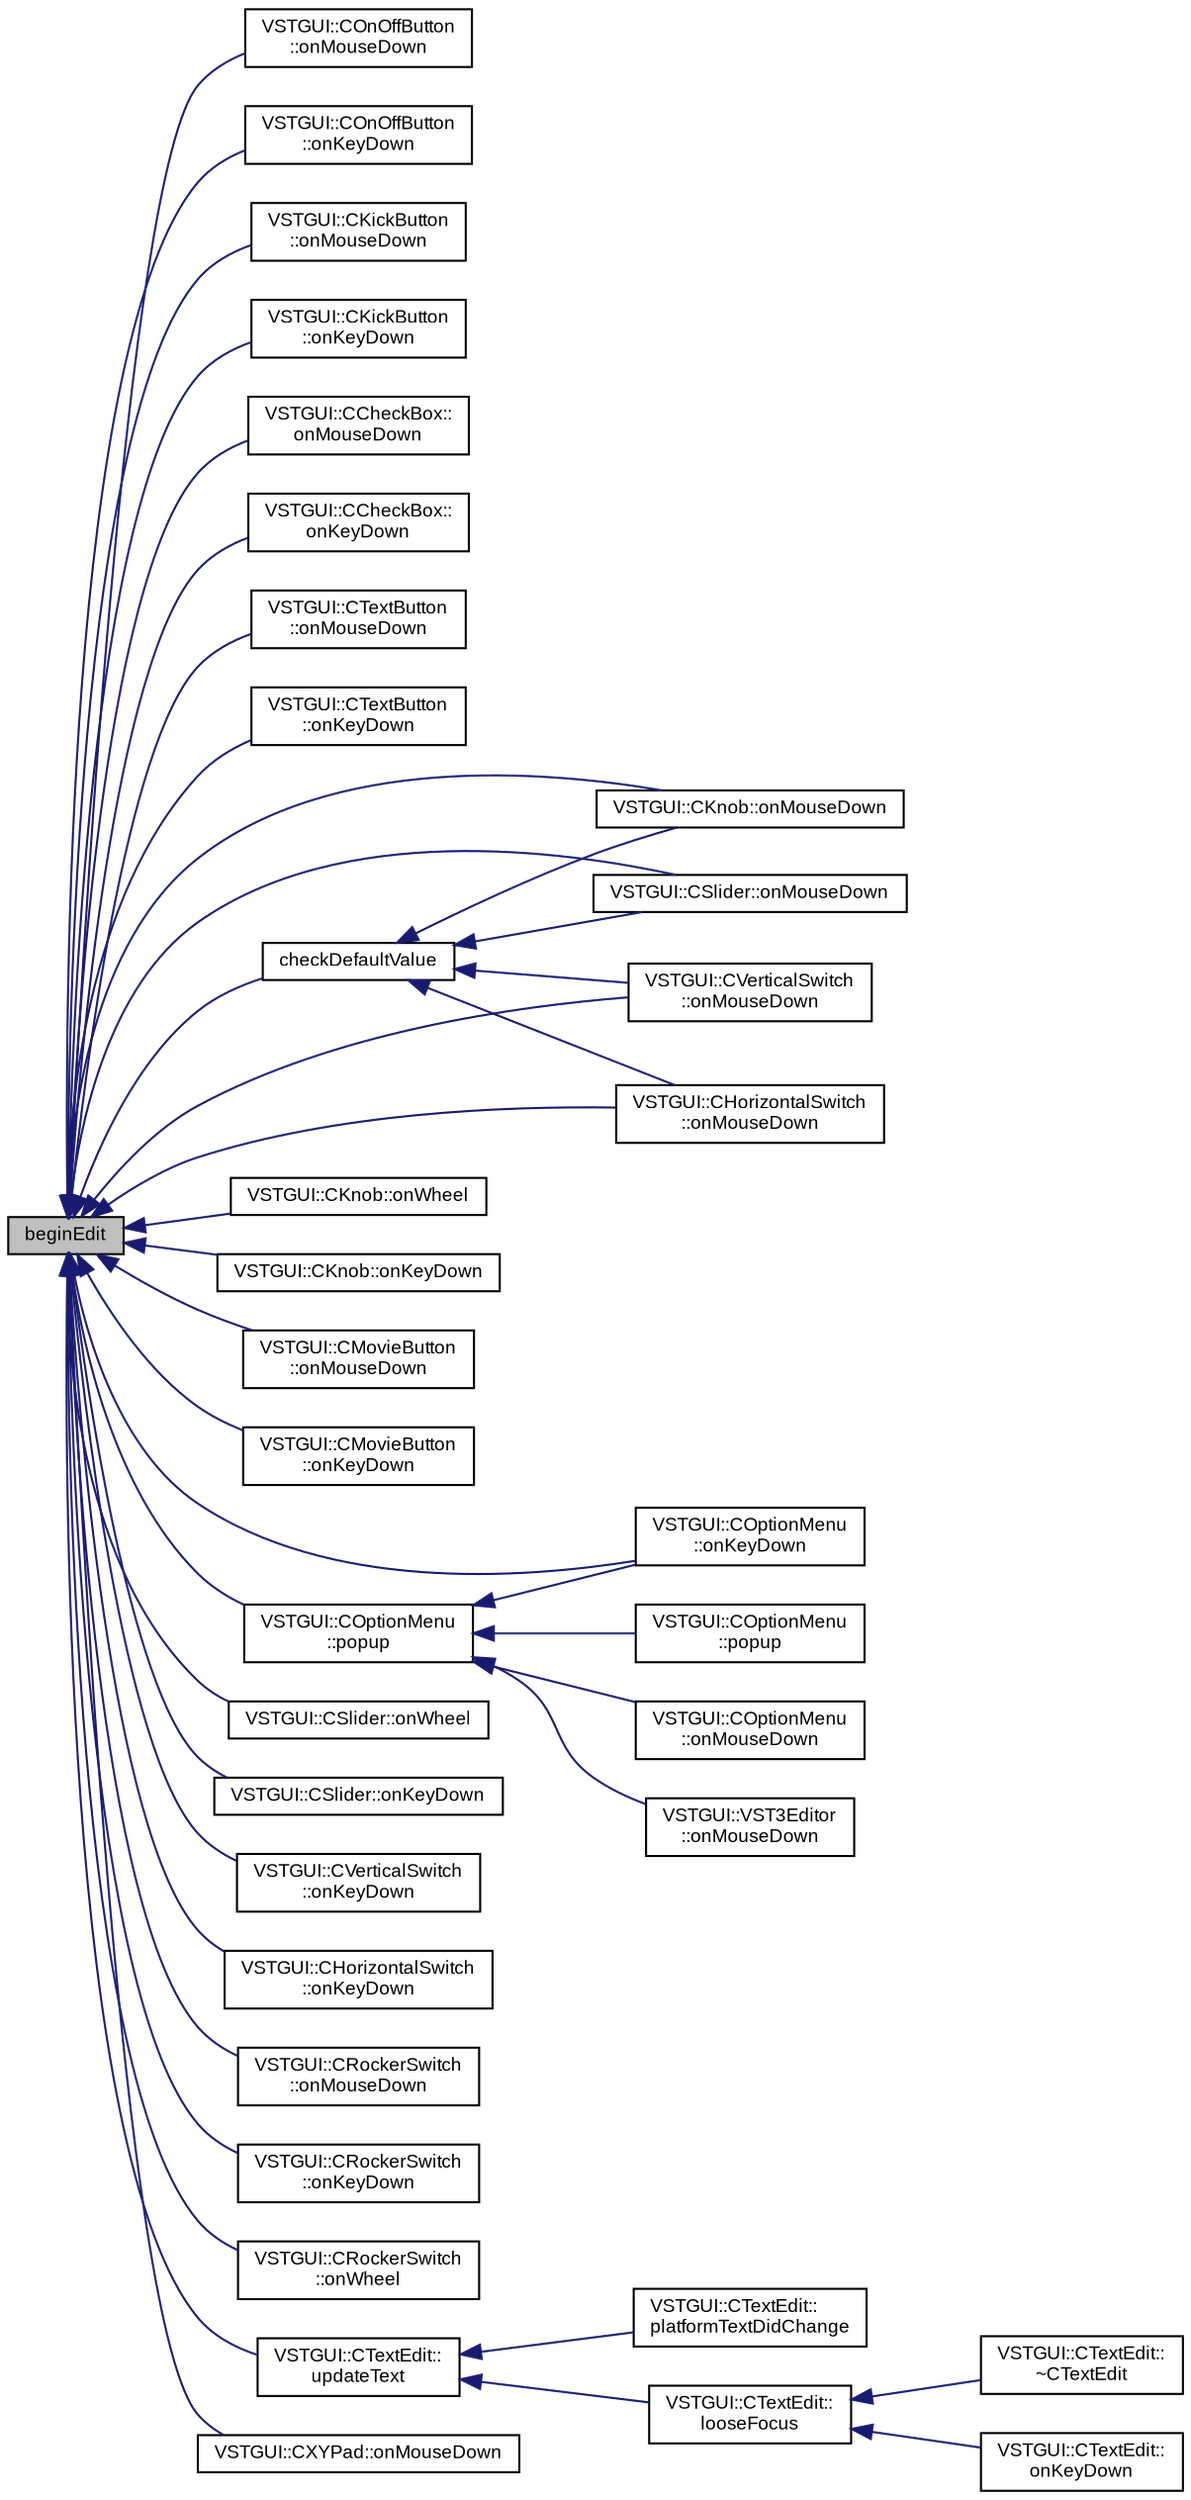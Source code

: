 digraph "beginEdit"
{
  bgcolor="transparent";
  edge [fontname="Arial",fontsize="9",labelfontname="Arial",labelfontsize="9"];
  node [fontname="Arial",fontsize="9",shape=record];
  rankdir="LR";
  Node1 [label="beginEdit",height=0.2,width=0.4,color="black", fillcolor="grey75", style="filled" fontcolor="black"];
  Node1 -> Node2 [dir="back",color="midnightblue",fontsize="9",style="solid",fontname="Arial"];
  Node2 [label="VSTGUI::COnOffButton\l::onMouseDown",height=0.2,width=0.4,color="black",URL="$class_v_s_t_g_u_i_1_1_c_on_off_button.html#af5e4151d575380ad56bf87893631f03d",tooltip="called when a mouse down event occurs "];
  Node1 -> Node3 [dir="back",color="midnightblue",fontsize="9",style="solid",fontname="Arial"];
  Node3 [label="VSTGUI::COnOffButton\l::onKeyDown",height=0.2,width=0.4,color="black",URL="$class_v_s_t_g_u_i_1_1_c_on_off_button.html#ab3e92822dfb33fc98af5cc4d4d65768d",tooltip="called if a key down event occurs and this view has focus "];
  Node1 -> Node4 [dir="back",color="midnightblue",fontsize="9",style="solid",fontname="Arial"];
  Node4 [label="VSTGUI::CKickButton\l::onMouseDown",height=0.2,width=0.4,color="black",URL="$class_v_s_t_g_u_i_1_1_c_kick_button.html#af5e4151d575380ad56bf87893631f03d",tooltip="called when a mouse down event occurs "];
  Node1 -> Node5 [dir="back",color="midnightblue",fontsize="9",style="solid",fontname="Arial"];
  Node5 [label="VSTGUI::CKickButton\l::onKeyDown",height=0.2,width=0.4,color="black",URL="$class_v_s_t_g_u_i_1_1_c_kick_button.html#ab3e92822dfb33fc98af5cc4d4d65768d",tooltip="called if a key down event occurs and this view has focus "];
  Node1 -> Node6 [dir="back",color="midnightblue",fontsize="9",style="solid",fontname="Arial"];
  Node6 [label="VSTGUI::CCheckBox::\lonMouseDown",height=0.2,width=0.4,color="black",URL="$class_v_s_t_g_u_i_1_1_c_check_box.html#af5e4151d575380ad56bf87893631f03d",tooltip="called when a mouse down event occurs "];
  Node1 -> Node7 [dir="back",color="midnightblue",fontsize="9",style="solid",fontname="Arial"];
  Node7 [label="VSTGUI::CCheckBox::\lonKeyDown",height=0.2,width=0.4,color="black",URL="$class_v_s_t_g_u_i_1_1_c_check_box.html#ab3e92822dfb33fc98af5cc4d4d65768d",tooltip="called if a key down event occurs and this view has focus "];
  Node1 -> Node8 [dir="back",color="midnightblue",fontsize="9",style="solid",fontname="Arial"];
  Node8 [label="VSTGUI::CTextButton\l::onMouseDown",height=0.2,width=0.4,color="black",URL="$class_v_s_t_g_u_i_1_1_c_text_button.html#af5e4151d575380ad56bf87893631f03d",tooltip="called when a mouse down event occurs "];
  Node1 -> Node9 [dir="back",color="midnightblue",fontsize="9",style="solid",fontname="Arial"];
  Node9 [label="VSTGUI::CTextButton\l::onKeyDown",height=0.2,width=0.4,color="black",URL="$class_v_s_t_g_u_i_1_1_c_text_button.html#ab3e92822dfb33fc98af5cc4d4d65768d",tooltip="called if a key down event occurs and this view has focus "];
  Node1 -> Node10 [dir="back",color="midnightblue",fontsize="9",style="solid",fontname="Arial"];
  Node10 [label="checkDefaultValue",height=0.2,width=0.4,color="black",URL="$class_v_s_t_g_u_i_1_1_c_control.html#a5b0ed7ded11a5b04a43b49dd15a85190"];
  Node10 -> Node11 [dir="back",color="midnightblue",fontsize="9",style="solid",fontname="Arial"];
  Node11 [label="VSTGUI::CKnob::onMouseDown",height=0.2,width=0.4,color="black",URL="$class_v_s_t_g_u_i_1_1_c_knob.html#af5e4151d575380ad56bf87893631f03d",tooltip="called when a mouse down event occurs "];
  Node10 -> Node12 [dir="back",color="midnightblue",fontsize="9",style="solid",fontname="Arial"];
  Node12 [label="VSTGUI::CSlider::onMouseDown",height=0.2,width=0.4,color="black",URL="$class_v_s_t_g_u_i_1_1_c_slider.html#af5e4151d575380ad56bf87893631f03d",tooltip="called when a mouse down event occurs "];
  Node10 -> Node13 [dir="back",color="midnightblue",fontsize="9",style="solid",fontname="Arial"];
  Node13 [label="VSTGUI::CVerticalSwitch\l::onMouseDown",height=0.2,width=0.4,color="black",URL="$class_v_s_t_g_u_i_1_1_c_vertical_switch.html#af5e4151d575380ad56bf87893631f03d",tooltip="called when a mouse down event occurs "];
  Node10 -> Node14 [dir="back",color="midnightblue",fontsize="9",style="solid",fontname="Arial"];
  Node14 [label="VSTGUI::CHorizontalSwitch\l::onMouseDown",height=0.2,width=0.4,color="black",URL="$class_v_s_t_g_u_i_1_1_c_horizontal_switch.html#af5e4151d575380ad56bf87893631f03d",tooltip="called when a mouse down event occurs "];
  Node1 -> Node11 [dir="back",color="midnightblue",fontsize="9",style="solid",fontname="Arial"];
  Node1 -> Node15 [dir="back",color="midnightblue",fontsize="9",style="solid",fontname="Arial"];
  Node15 [label="VSTGUI::CKnob::onWheel",height=0.2,width=0.4,color="black",URL="$class_v_s_t_g_u_i_1_1_c_knob.html#aff7d0cc32cff2cc6fb023b227c9f6cb4",tooltip="called if a mouse wheel event is happening over this view "];
  Node1 -> Node16 [dir="back",color="midnightblue",fontsize="9",style="solid",fontname="Arial"];
  Node16 [label="VSTGUI::CKnob::onKeyDown",height=0.2,width=0.4,color="black",URL="$class_v_s_t_g_u_i_1_1_c_knob.html#ab3e92822dfb33fc98af5cc4d4d65768d",tooltip="called if a key down event occurs and this view has focus "];
  Node1 -> Node17 [dir="back",color="midnightblue",fontsize="9",style="solid",fontname="Arial"];
  Node17 [label="VSTGUI::CMovieButton\l::onMouseDown",height=0.2,width=0.4,color="black",URL="$class_v_s_t_g_u_i_1_1_c_movie_button.html#af5e4151d575380ad56bf87893631f03d",tooltip="called when a mouse down event occurs "];
  Node1 -> Node18 [dir="back",color="midnightblue",fontsize="9",style="solid",fontname="Arial"];
  Node18 [label="VSTGUI::CMovieButton\l::onKeyDown",height=0.2,width=0.4,color="black",URL="$class_v_s_t_g_u_i_1_1_c_movie_button.html#ab3e92822dfb33fc98af5cc4d4d65768d",tooltip="called if a key down event occurs and this view has focus "];
  Node1 -> Node19 [dir="back",color="midnightblue",fontsize="9",style="solid",fontname="Arial"];
  Node19 [label="VSTGUI::COptionMenu\l::onKeyDown",height=0.2,width=0.4,color="black",URL="$class_v_s_t_g_u_i_1_1_c_option_menu.html#ab3e92822dfb33fc98af5cc4d4d65768d",tooltip="called if a key down event occurs and this view has focus "];
  Node1 -> Node20 [dir="back",color="midnightblue",fontsize="9",style="solid",fontname="Arial"];
  Node20 [label="VSTGUI::COptionMenu\l::popup",height=0.2,width=0.4,color="black",URL="$class_v_s_t_g_u_i_1_1_c_option_menu.html#ae16683842653f97cac2c61e255bdfc53",tooltip="pops up menu "];
  Node20 -> Node19 [dir="back",color="midnightblue",fontsize="9",style="solid",fontname="Arial"];
  Node20 -> Node21 [dir="back",color="midnightblue",fontsize="9",style="solid",fontname="Arial"];
  Node21 [label="VSTGUI::COptionMenu\l::popup",height=0.2,width=0.4,color="black",URL="$class_v_s_t_g_u_i_1_1_c_option_menu.html#a4f4bb4ba2aa2b7a347f9de2c3da1a265",tooltip="pops up menu at frameLocation "];
  Node20 -> Node22 [dir="back",color="midnightblue",fontsize="9",style="solid",fontname="Arial"];
  Node22 [label="VSTGUI::COptionMenu\l::onMouseDown",height=0.2,width=0.4,color="black",URL="$class_v_s_t_g_u_i_1_1_c_option_menu.html#af5e4151d575380ad56bf87893631f03d",tooltip="called when a mouse down event occurs "];
  Node20 -> Node23 [dir="back",color="midnightblue",fontsize="9",style="solid",fontname="Arial"];
  Node23 [label="VSTGUI::VST3Editor\l::onMouseDown",height=0.2,width=0.4,color="black",URL="$class_v_s_t_g_u_i_1_1_v_s_t3_editor.html#a4305e69d2e6fc870a37b123050120e13",tooltip="a mouse down event happend on the frame at position where. If the observer handles this..."];
  Node1 -> Node12 [dir="back",color="midnightblue",fontsize="9",style="solid",fontname="Arial"];
  Node1 -> Node24 [dir="back",color="midnightblue",fontsize="9",style="solid",fontname="Arial"];
  Node24 [label="VSTGUI::CSlider::onWheel",height=0.2,width=0.4,color="black",URL="$class_v_s_t_g_u_i_1_1_c_slider.html#aff7d0cc32cff2cc6fb023b227c9f6cb4",tooltip="called if a mouse wheel event is happening over this view "];
  Node1 -> Node25 [dir="back",color="midnightblue",fontsize="9",style="solid",fontname="Arial"];
  Node25 [label="VSTGUI::CSlider::onKeyDown",height=0.2,width=0.4,color="black",URL="$class_v_s_t_g_u_i_1_1_c_slider.html#ab3e92822dfb33fc98af5cc4d4d65768d",tooltip="called if a key down event occurs and this view has focus "];
  Node1 -> Node13 [dir="back",color="midnightblue",fontsize="9",style="solid",fontname="Arial"];
  Node1 -> Node26 [dir="back",color="midnightblue",fontsize="9",style="solid",fontname="Arial"];
  Node26 [label="VSTGUI::CVerticalSwitch\l::onKeyDown",height=0.2,width=0.4,color="black",URL="$class_v_s_t_g_u_i_1_1_c_vertical_switch.html#ab3e92822dfb33fc98af5cc4d4d65768d",tooltip="called if a key down event occurs and this view has focus "];
  Node1 -> Node14 [dir="back",color="midnightblue",fontsize="9",style="solid",fontname="Arial"];
  Node1 -> Node27 [dir="back",color="midnightblue",fontsize="9",style="solid",fontname="Arial"];
  Node27 [label="VSTGUI::CHorizontalSwitch\l::onKeyDown",height=0.2,width=0.4,color="black",URL="$class_v_s_t_g_u_i_1_1_c_horizontal_switch.html#ab3e92822dfb33fc98af5cc4d4d65768d",tooltip="called if a key down event occurs and this view has focus "];
  Node1 -> Node28 [dir="back",color="midnightblue",fontsize="9",style="solid",fontname="Arial"];
  Node28 [label="VSTGUI::CRockerSwitch\l::onMouseDown",height=0.2,width=0.4,color="black",URL="$class_v_s_t_g_u_i_1_1_c_rocker_switch.html#af5e4151d575380ad56bf87893631f03d",tooltip="called when a mouse down event occurs "];
  Node1 -> Node29 [dir="back",color="midnightblue",fontsize="9",style="solid",fontname="Arial"];
  Node29 [label="VSTGUI::CRockerSwitch\l::onKeyDown",height=0.2,width=0.4,color="black",URL="$class_v_s_t_g_u_i_1_1_c_rocker_switch.html#ab3e92822dfb33fc98af5cc4d4d65768d",tooltip="called if a key down event occurs and this view has focus "];
  Node1 -> Node30 [dir="back",color="midnightblue",fontsize="9",style="solid",fontname="Arial"];
  Node30 [label="VSTGUI::CRockerSwitch\l::onWheel",height=0.2,width=0.4,color="black",URL="$class_v_s_t_g_u_i_1_1_c_rocker_switch.html#aff7d0cc32cff2cc6fb023b227c9f6cb4",tooltip="called if a mouse wheel event is happening over this view "];
  Node1 -> Node31 [dir="back",color="midnightblue",fontsize="9",style="solid",fontname="Arial"];
  Node31 [label="VSTGUI::CTextEdit::\lupdateText",height=0.2,width=0.4,color="black",URL="$class_v_s_t_g_u_i_1_1_c_text_edit.html#aa82b02c80ace5d87a049c6ef8278ccf7"];
  Node31 -> Node32 [dir="back",color="midnightblue",fontsize="9",style="solid",fontname="Arial"];
  Node32 [label="VSTGUI::CTextEdit::\lplatformTextDidChange",height=0.2,width=0.4,color="black",URL="$class_v_s_t_g_u_i_1_1_c_text_edit.html#a3f22012681c740d847b45b1d88888d9f"];
  Node31 -> Node33 [dir="back",color="midnightblue",fontsize="9",style="solid",fontname="Arial"];
  Node33 [label="VSTGUI::CTextEdit::\llooseFocus",height=0.2,width=0.4,color="black",URL="$class_v_s_t_g_u_i_1_1_c_text_edit.html#aba08198e3f9d7bba967b0c5ab3cae07a",tooltip="called if view should loose focus "];
  Node33 -> Node34 [dir="back",color="midnightblue",fontsize="9",style="solid",fontname="Arial"];
  Node34 [label="VSTGUI::CTextEdit::\l~CTextEdit",height=0.2,width=0.4,color="black",URL="$class_v_s_t_g_u_i_1_1_c_text_edit.html#ab1800b11e77d848dd78ba1d12b26455c"];
  Node33 -> Node35 [dir="back",color="midnightblue",fontsize="9",style="solid",fontname="Arial"];
  Node35 [label="VSTGUI::CTextEdit::\lonKeyDown",height=0.2,width=0.4,color="black",URL="$class_v_s_t_g_u_i_1_1_c_text_edit.html#ab3e92822dfb33fc98af5cc4d4d65768d",tooltip="called if a key down event occurs and this view has focus "];
  Node1 -> Node36 [dir="back",color="midnightblue",fontsize="9",style="solid",fontname="Arial"];
  Node36 [label="VSTGUI::CXYPad::onMouseDown",height=0.2,width=0.4,color="black",URL="$class_v_s_t_g_u_i_1_1_c_x_y_pad.html#af5e4151d575380ad56bf87893631f03d",tooltip="called when a mouse down event occurs "];
}
